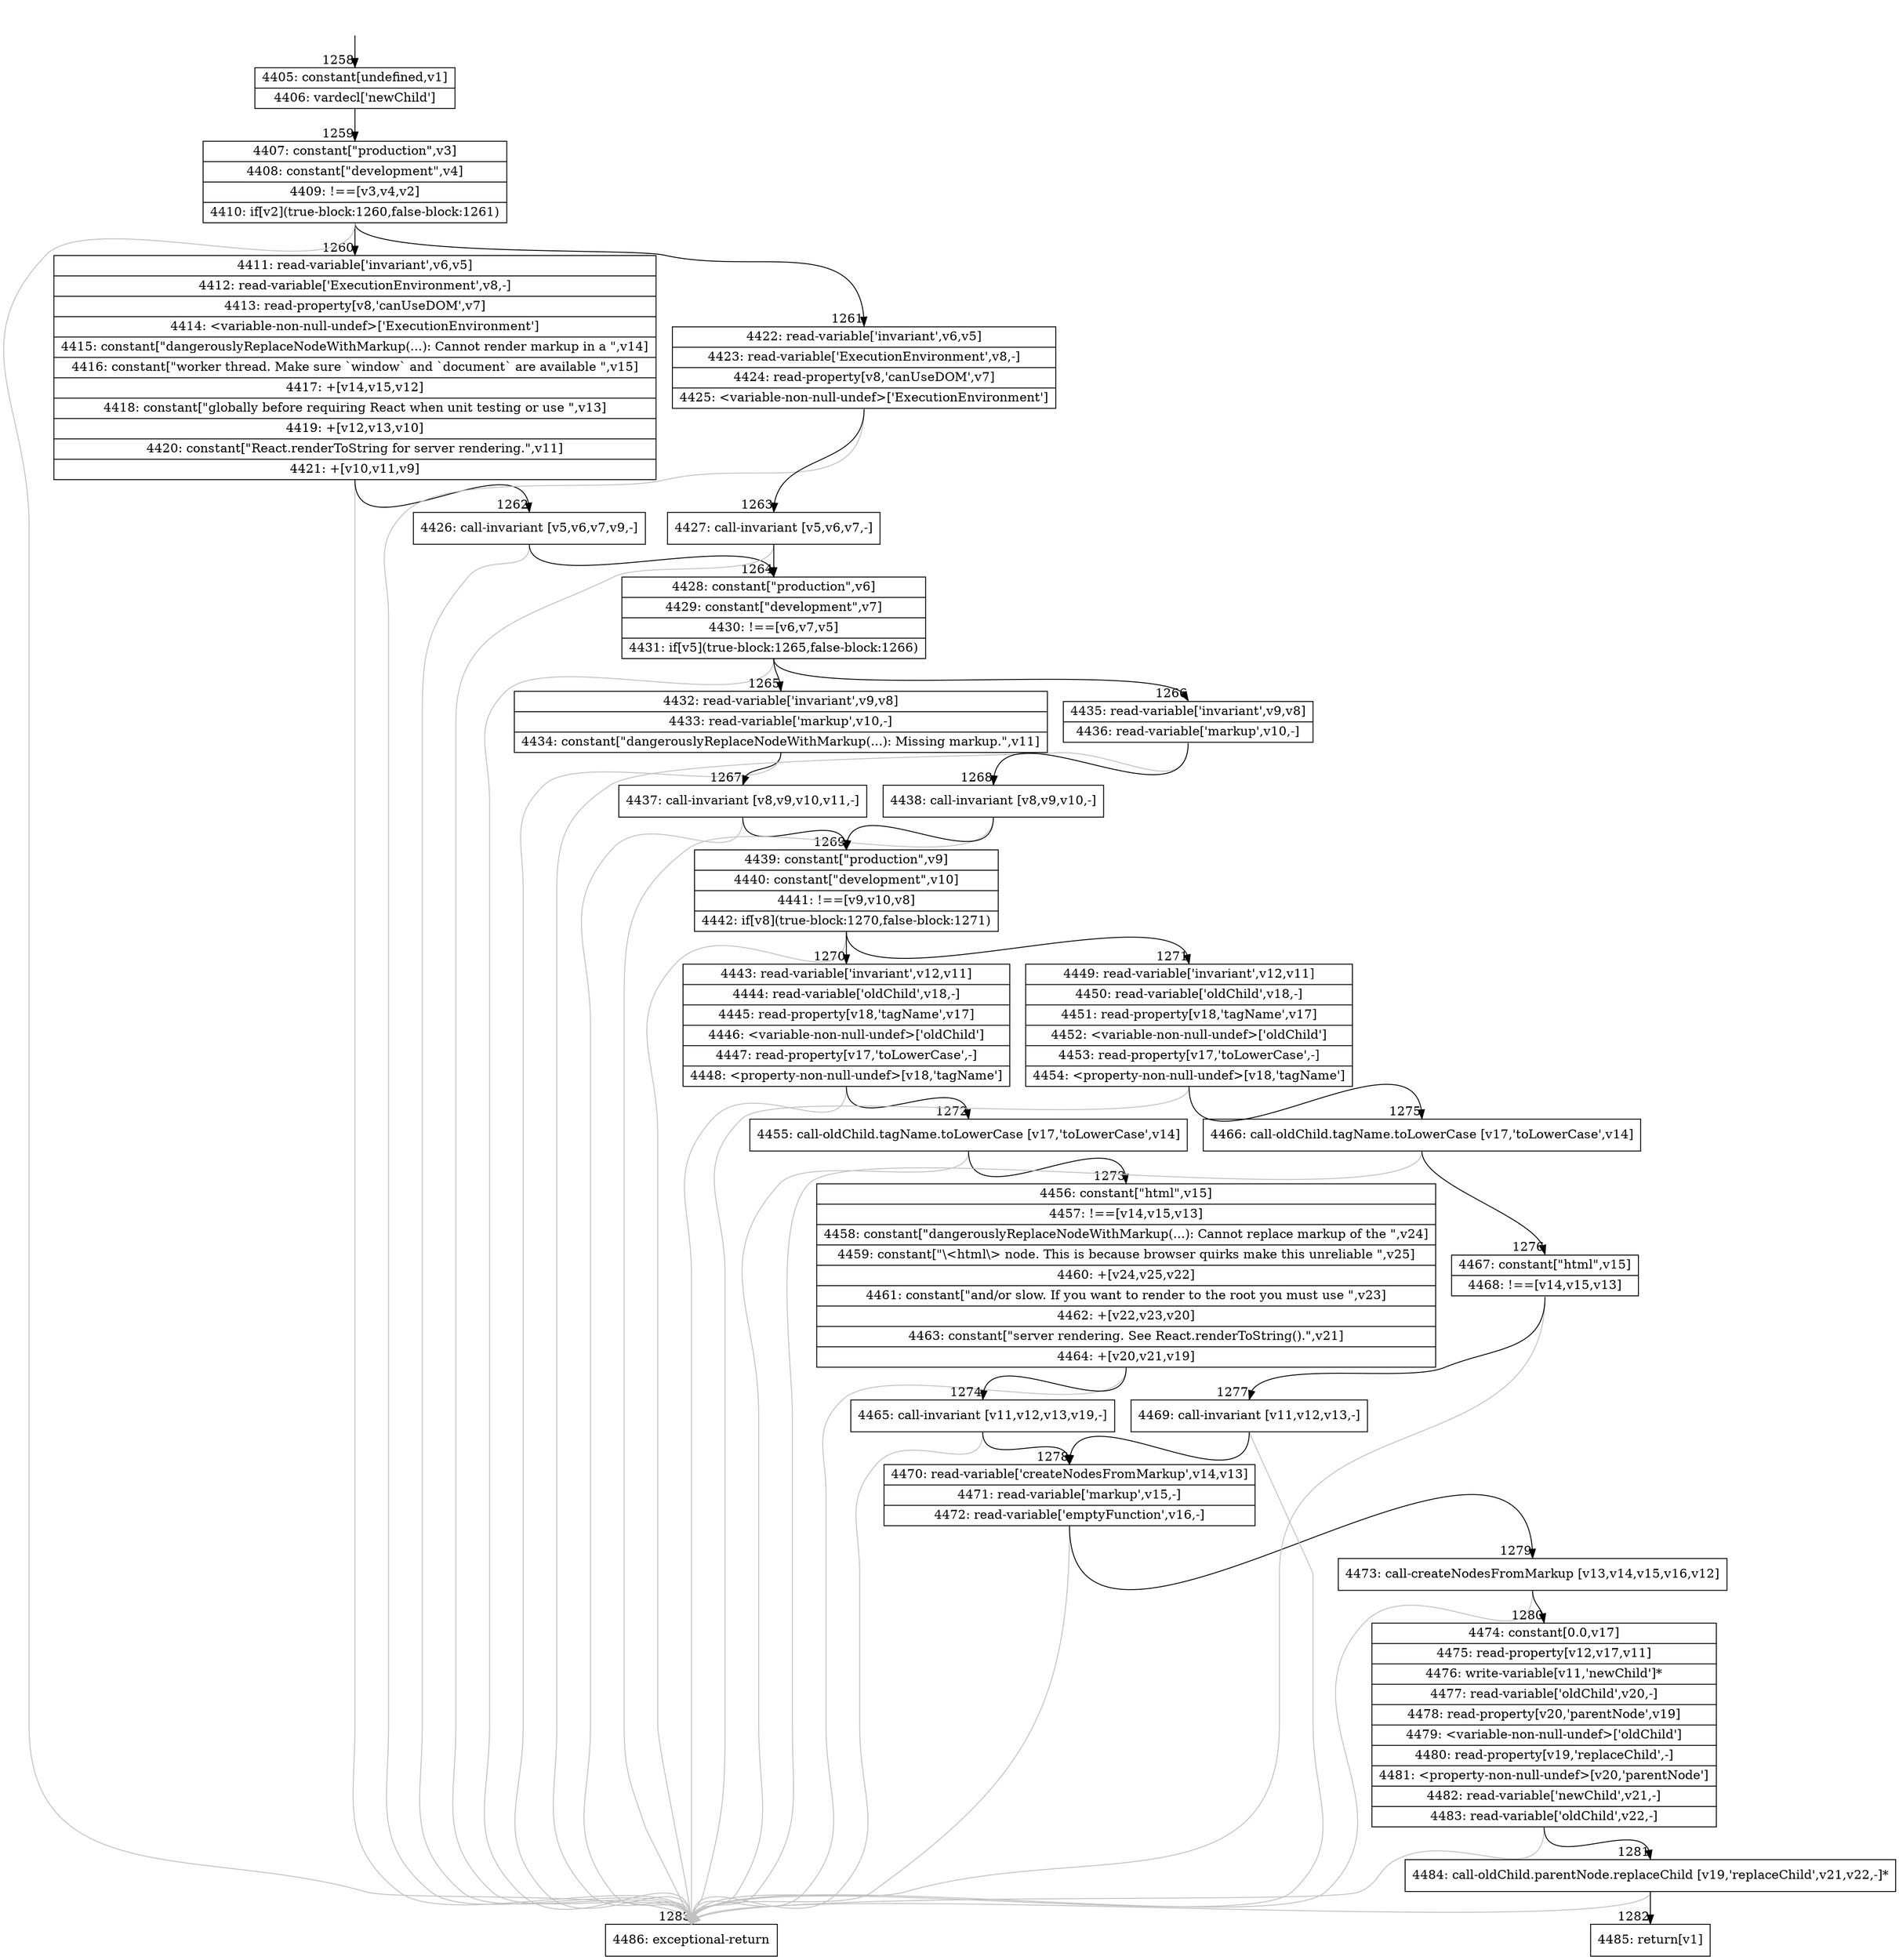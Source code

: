digraph {
rankdir="TD"
BB_entry80[shape=none,label=""];
BB_entry80 -> BB1258 [tailport=s, headport=n, headlabel="    1258"]
BB1258 [shape=record label="{4405: constant[undefined,v1]|4406: vardecl['newChild']}" ] 
BB1258 -> BB1259 [tailport=s, headport=n, headlabel="      1259"]
BB1259 [shape=record label="{4407: constant[\"production\",v3]|4408: constant[\"development\",v4]|4409: !==[v3,v4,v2]|4410: if[v2](true-block:1260,false-block:1261)}" ] 
BB1259 -> BB1260 [tailport=s, headport=n, headlabel="      1260"]
BB1259 -> BB1261 [tailport=s, headport=n, headlabel="      1261"]
BB1259 -> BB1283 [tailport=s, headport=n, color=gray, headlabel="      1283"]
BB1260 [shape=record label="{4411: read-variable['invariant',v6,v5]|4412: read-variable['ExecutionEnvironment',v8,-]|4413: read-property[v8,'canUseDOM',v7]|4414: \<variable-non-null-undef\>['ExecutionEnvironment']|4415: constant[\"dangerouslyReplaceNodeWithMarkup(...): Cannot render markup in a \",v14]|4416: constant[\"worker thread. Make sure `window` and `document` are available \",v15]|4417: +[v14,v15,v12]|4418: constant[\"globally before requiring React when unit testing or use \",v13]|4419: +[v12,v13,v10]|4420: constant[\"React.renderToString for server rendering.\",v11]|4421: +[v10,v11,v9]}" ] 
BB1260 -> BB1262 [tailport=s, headport=n, headlabel="      1262"]
BB1260 -> BB1283 [tailport=s, headport=n, color=gray]
BB1261 [shape=record label="{4422: read-variable['invariant',v6,v5]|4423: read-variable['ExecutionEnvironment',v8,-]|4424: read-property[v8,'canUseDOM',v7]|4425: \<variable-non-null-undef\>['ExecutionEnvironment']}" ] 
BB1261 -> BB1263 [tailport=s, headport=n, headlabel="      1263"]
BB1261 -> BB1283 [tailport=s, headport=n, color=gray]
BB1262 [shape=record label="{4426: call-invariant [v5,v6,v7,v9,-]}" ] 
BB1262 -> BB1264 [tailport=s, headport=n, headlabel="      1264"]
BB1262 -> BB1283 [tailport=s, headport=n, color=gray]
BB1263 [shape=record label="{4427: call-invariant [v5,v6,v7,-]}" ] 
BB1263 -> BB1264 [tailport=s, headport=n]
BB1263 -> BB1283 [tailport=s, headport=n, color=gray]
BB1264 [shape=record label="{4428: constant[\"production\",v6]|4429: constant[\"development\",v7]|4430: !==[v6,v7,v5]|4431: if[v5](true-block:1265,false-block:1266)}" ] 
BB1264 -> BB1265 [tailport=s, headport=n, headlabel="      1265"]
BB1264 -> BB1266 [tailport=s, headport=n, headlabel="      1266"]
BB1264 -> BB1283 [tailport=s, headport=n, color=gray]
BB1265 [shape=record label="{4432: read-variable['invariant',v9,v8]|4433: read-variable['markup',v10,-]|4434: constant[\"dangerouslyReplaceNodeWithMarkup(...): Missing markup.\",v11]}" ] 
BB1265 -> BB1267 [tailport=s, headport=n, headlabel="      1267"]
BB1265 -> BB1283 [tailport=s, headport=n, color=gray]
BB1266 [shape=record label="{4435: read-variable['invariant',v9,v8]|4436: read-variable['markup',v10,-]}" ] 
BB1266 -> BB1268 [tailport=s, headport=n, headlabel="      1268"]
BB1266 -> BB1283 [tailport=s, headport=n, color=gray]
BB1267 [shape=record label="{4437: call-invariant [v8,v9,v10,v11,-]}" ] 
BB1267 -> BB1269 [tailport=s, headport=n, headlabel="      1269"]
BB1267 -> BB1283 [tailport=s, headport=n, color=gray]
BB1268 [shape=record label="{4438: call-invariant [v8,v9,v10,-]}" ] 
BB1268 -> BB1269 [tailport=s, headport=n]
BB1268 -> BB1283 [tailport=s, headport=n, color=gray]
BB1269 [shape=record label="{4439: constant[\"production\",v9]|4440: constant[\"development\",v10]|4441: !==[v9,v10,v8]|4442: if[v8](true-block:1270,false-block:1271)}" ] 
BB1269 -> BB1270 [tailport=s, headport=n, headlabel="      1270"]
BB1269 -> BB1271 [tailport=s, headport=n, headlabel="      1271"]
BB1269 -> BB1283 [tailport=s, headport=n, color=gray]
BB1270 [shape=record label="{4443: read-variable['invariant',v12,v11]|4444: read-variable['oldChild',v18,-]|4445: read-property[v18,'tagName',v17]|4446: \<variable-non-null-undef\>['oldChild']|4447: read-property[v17,'toLowerCase',-]|4448: \<property-non-null-undef\>[v18,'tagName']}" ] 
BB1270 -> BB1272 [tailport=s, headport=n, headlabel="      1272"]
BB1270 -> BB1283 [tailport=s, headport=n, color=gray]
BB1271 [shape=record label="{4449: read-variable['invariant',v12,v11]|4450: read-variable['oldChild',v18,-]|4451: read-property[v18,'tagName',v17]|4452: \<variable-non-null-undef\>['oldChild']|4453: read-property[v17,'toLowerCase',-]|4454: \<property-non-null-undef\>[v18,'tagName']}" ] 
BB1271 -> BB1275 [tailport=s, headport=n, headlabel="      1275"]
BB1271 -> BB1283 [tailport=s, headport=n, color=gray]
BB1272 [shape=record label="{4455: call-oldChild.tagName.toLowerCase [v17,'toLowerCase',v14]}" ] 
BB1272 -> BB1273 [tailport=s, headport=n, headlabel="      1273"]
BB1272 -> BB1283 [tailport=s, headport=n, color=gray]
BB1273 [shape=record label="{4456: constant[\"html\",v15]|4457: !==[v14,v15,v13]|4458: constant[\"dangerouslyReplaceNodeWithMarkup(...): Cannot replace markup of the \",v24]|4459: constant[\"\\\<html\\\> node. This is because browser quirks make this unreliable \",v25]|4460: +[v24,v25,v22]|4461: constant[\"and/or slow. If you want to render to the root you must use \",v23]|4462: +[v22,v23,v20]|4463: constant[\"server rendering. See React.renderToString().\",v21]|4464: +[v20,v21,v19]}" ] 
BB1273 -> BB1274 [tailport=s, headport=n, headlabel="      1274"]
BB1273 -> BB1283 [tailport=s, headport=n, color=gray]
BB1274 [shape=record label="{4465: call-invariant [v11,v12,v13,v19,-]}" ] 
BB1274 -> BB1278 [tailport=s, headport=n, headlabel="      1278"]
BB1274 -> BB1283 [tailport=s, headport=n, color=gray]
BB1275 [shape=record label="{4466: call-oldChild.tagName.toLowerCase [v17,'toLowerCase',v14]}" ] 
BB1275 -> BB1276 [tailport=s, headport=n, headlabel="      1276"]
BB1275 -> BB1283 [tailport=s, headport=n, color=gray]
BB1276 [shape=record label="{4467: constant[\"html\",v15]|4468: !==[v14,v15,v13]}" ] 
BB1276 -> BB1277 [tailport=s, headport=n, headlabel="      1277"]
BB1276 -> BB1283 [tailport=s, headport=n, color=gray]
BB1277 [shape=record label="{4469: call-invariant [v11,v12,v13,-]}" ] 
BB1277 -> BB1278 [tailport=s, headport=n]
BB1277 -> BB1283 [tailport=s, headport=n, color=gray]
BB1278 [shape=record label="{4470: read-variable['createNodesFromMarkup',v14,v13]|4471: read-variable['markup',v15,-]|4472: read-variable['emptyFunction',v16,-]}" ] 
BB1278 -> BB1279 [tailport=s, headport=n, headlabel="      1279"]
BB1278 -> BB1283 [tailport=s, headport=n, color=gray]
BB1279 [shape=record label="{4473: call-createNodesFromMarkup [v13,v14,v15,v16,v12]}" ] 
BB1279 -> BB1280 [tailport=s, headport=n, headlabel="      1280"]
BB1279 -> BB1283 [tailport=s, headport=n, color=gray]
BB1280 [shape=record label="{4474: constant[0.0,v17]|4475: read-property[v12,v17,v11]|4476: write-variable[v11,'newChild']*|4477: read-variable['oldChild',v20,-]|4478: read-property[v20,'parentNode',v19]|4479: \<variable-non-null-undef\>['oldChild']|4480: read-property[v19,'replaceChild',-]|4481: \<property-non-null-undef\>[v20,'parentNode']|4482: read-variable['newChild',v21,-]|4483: read-variable['oldChild',v22,-]}" ] 
BB1280 -> BB1281 [tailport=s, headport=n, headlabel="      1281"]
BB1280 -> BB1283 [tailport=s, headport=n, color=gray]
BB1281 [shape=record label="{4484: call-oldChild.parentNode.replaceChild [v19,'replaceChild',v21,v22,-]*}" ] 
BB1281 -> BB1282 [tailport=s, headport=n, headlabel="      1282"]
BB1281 -> BB1283 [tailport=s, headport=n, color=gray]
BB1282 [shape=record label="{4485: return[v1]}" ] 
BB1283 [shape=record label="{4486: exceptional-return}" ] 
//#$~ 2287
}

